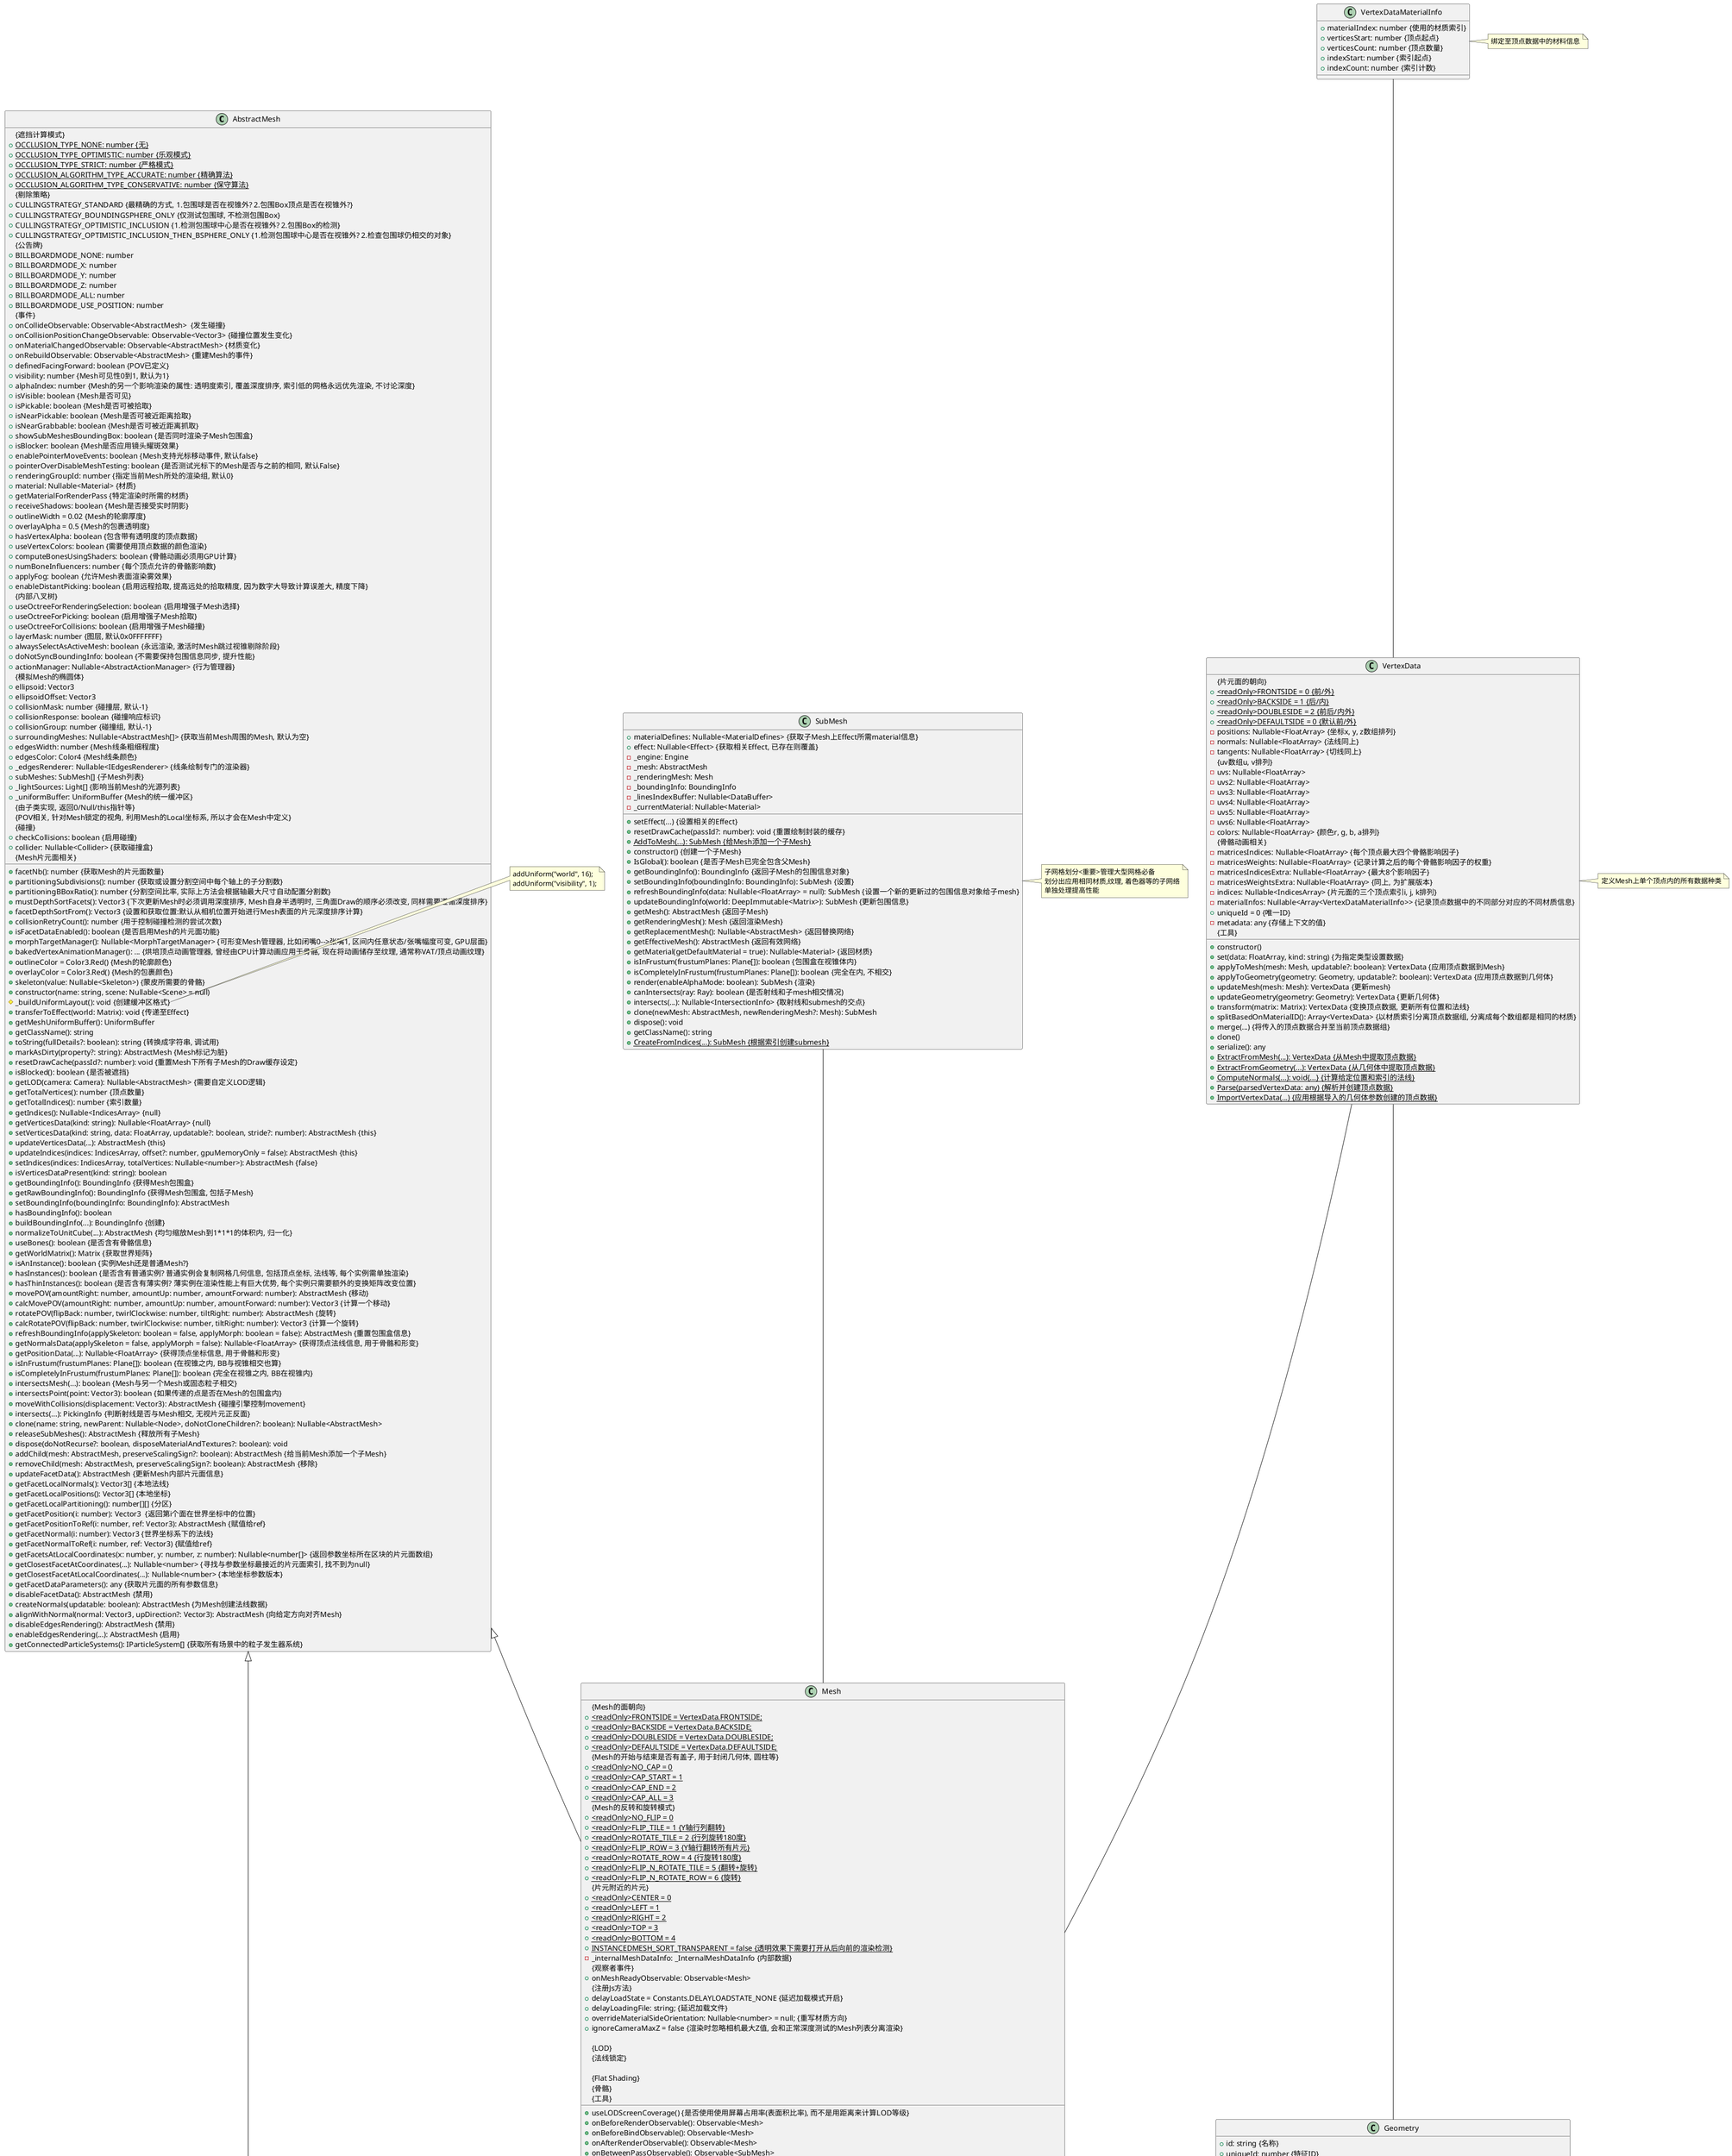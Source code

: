 @startuml Mesh

class AbstractMesh{
  {遮挡计算模式}
  {static}+OCCLUSION_TYPE_NONE: number {无}
  {static}+OCCLUSION_TYPE_OPTIMISTIC: number {乐观模式}
  {static}+OCCLUSION_TYPE_STRICT: number {严格模式}
  {static}+OCCLUSION_ALGORITHM_TYPE_ACCURATE: number {精确算法}
  {static}+OCCLUSION_ALGORITHM_TYPE_CONSERVATIVE: number {保守算法}
  {剔除策略}
  +CULLINGSTRATEGY_STANDARD {最精确的方式, 1.包围球是否在视锥外? 2.包围Box顶点是否在视锥外?}
  +CULLINGSTRATEGY_BOUNDINGSPHERE_ONLY {仅测试包围球, 不检测包围Box}
  +CULLINGSTRATEGY_OPTIMISTIC_INCLUSION {1.检测包围球中心是否在视锥外? 2.包围Box的检测}
  +CULLINGSTRATEGY_OPTIMISTIC_INCLUSION_THEN_BSPHERE_ONLY {1.检测包围球中心是否在视锥外? 2.检查包围球仍相交的对象}
  {公告牌}
  +BILLBOARDMODE_NONE: number
  +BILLBOARDMODE_X: number
  +BILLBOARDMODE_Y: number
  +BILLBOARDMODE_Z: number
  +BILLBOARDMODE_ALL: number
  +BILLBOARDMODE_USE_POSITION: number
  +facetNb(): number {获取Mesh的片元面数量}
  +partitioningSubdivisions(): number {获取或设置分割空间中每个轴上的子分割数}
  +partitioningBBoxRatio(): number {分割空间比率, 实际上方法会根据轴最大尺寸自动配置分割数}
  +mustDepthSortFacets(): Vector3 {下次更新Mesh时必须调用深度排序, Mesh自身半透明时, 三角面Draw的顺序必须改变, 同样需要遵循深度排序}
  +facetDepthSortFrom(): Vector3 {设置和获取位置:默认从相机位置开始进行Mesh表面的片元深度排序计算}
  +collisionRetryCount(): number {用于控制碰撞检测的尝试次数}
  +isFacetDataEnabled(): boolean {是否启用Mesh的片元面功能}
  +morphTargetManager(): Nullable<MorphTargetManager> {可形变Mesh管理器, 比如闭嘴0-->张嘴1, 区间内任意状态/张嘴幅度可变, GPU层面}
  +bakedVertexAnimationManager(): ... {烘培顶点动画管理器, 曾经由CPU计算动画应用于骨骼, 现在将动画储存至纹理, 通常称VAT/顶点动画纹理}
  {事件}
  +onCollideObservable: Observable<AbstractMesh>  {发生碰撞}
  +onCollisionPositionChangeObservable: Observable<Vector3> {碰撞位置发生变化}
  +onMaterialChangedObservable: Observable<AbstractMesh> {材质变化}
  +onRebuildObservable: Observable<AbstractMesh> {重建Mesh的事件}
  +definedFacingForward: boolean {POV已定义}
  +visibility: number {Mesh可见性0到1, 默认为1}
  +alphaIndex: number {Mesh的另一个影响渲染的属性: 透明度索引, 覆盖深度排序, 索引低的网格永远优先渲染, 不讨论深度}
  +isVisible: boolean {Mesh是否可见}
  +isPickable: boolean {Mesh是否可被拾取}
  +isNearPickable: boolean {Mesh是否可被近距离拾取}
  +isNearGrabbable: boolean {Mesh是否可被近距离抓取}
  +showSubMeshesBoundingBox: boolean {是否同时渲染子Mesh包围盒}
  +isBlocker: boolean {Mesh是否应用镜头耀斑效果}
  +enablePointerMoveEvents: boolean {Mesh支持光标移动事件, 默认false}
  +pointerOverDisableMeshTesting: boolean {是否测试光标下的Mesh是否与之前的相同, 默认False}
  +renderingGroupId: number {指定当前Mesh所处的渲染组, 默认0}
  +material: Nullable<Material> {材质}
  +getMaterialForRenderPass {特定渲染时所需的材质}
  +receiveShadows: boolean {Mesh是否接受实时阴影}
  +outlineColor = Color3.Red() {Mesh的轮廓颜色}
  +outlineWidth = 0.02 {Mesh的轮廓厚度}
  +overlayColor = Color3.Red() {Mesh的包裹颜色}
  +overlayAlpha = 0.5 {Mesh的包裹透明度}
  +hasVertexAlpha: boolean {包含带有透明度的顶点数据}
  +useVertexColors: boolean {需要使用顶点数据的颜色渲染}
  +computeBonesUsingShaders: boolean {骨骼动画必须用GPU计算}
  +numBoneInfluencers: number {每个顶点允许的骨骼影响数}
  +applyFog: boolean {允许Mesh表面渲染雾效果}
  +enableDistantPicking: boolean {启用远程拾取, 提高远处的拾取精度, 因为数字大导致计算误差大, 精度下降}
  {内部八叉树}
  +useOctreeForRenderingSelection: boolean {启用增强子Mesh选择}
  +useOctreeForPicking: boolean {启用增强子Mesh拾取}
  +useOctreeForCollisions: boolean {启用增强子Mesh碰撞}
  +layerMask: number {图层, 默认0x0FFFFFFF}
  +alwaysSelectAsActiveMesh: boolean {永远渲染, 激活时Mesh跳过视锥剔除阶段}
  +doNotSyncBoundingInfo: boolean {不需要保持包围信息同步, 提升性能}
  +actionManager: Nullable<AbstractActionManager> {行为管理器}
  {模拟Mesh的椭圆体}
  +ellipsoid: Vector3
  +ellipsoidOffset: Vector3
  +collisionMask: number {碰撞层, 默认-1}
  +collisionResponse: boolean {碰撞响应标识}
  +collisionGroup: number {碰撞组, 默认-1}
  +surroundingMeshes: Nullable<AbstractMesh[]> {获取当前Mesh周围的Mesh, 默认为空}
  +edgesWidth: number {Mesh线条粗细程度}
  +edgesColor: Color4 {Mesh线条颜色}
  +_edgesRenderer: Nullable<IEdgesRenderer> {线条绘制专门的渲染器}
  +subMeshes: SubMesh[] {子Mesh列表}
  +_lightSources: Light[] {影响当前Mesh的光源列表}
  +skeleton(value: Nullable<Skeleton>) {蒙皮所需要的骨骼}
  +_uniformBuffer: UniformBuffer {Mesh的统一缓冲区}
  +constructor(name: string, scene: Nullable<Scene> = null)
  #_buildUniformLayout(): void {创建缓冲区格式}
  +transferToEffect(world: Matrix): void {传递至Effect}
  +getMeshUniformBuffer(): UniformBuffer
  +getClassName(): string
  +toString(fullDetails?: boolean): string {转换成字符串, 调试用}
  +markAsDirty(property?: string): AbstractMesh {Mesh标记为脏}
  +resetDrawCache(passId?: number): void {重置Mesh下所有子Mesh的Draw缓存设定}
  +isBlocked(): boolean {是否被遮挡}
  {由子类实现, 返回0/Null/this指针等}
  +getLOD(camera: Camera): Nullable<AbstractMesh> {需要自定义LOD逻辑}
  +getTotalVertices(): number {顶点数量}
  +getTotalIndices(): number {索引数量}
  +getIndices(): Nullable<IndicesArray> {null}
  +getVerticesData(kind: string): Nullable<FloatArray> {null}
  +setVerticesData(kind: string, data: FloatArray, updatable?: boolean, stride?: number): AbstractMesh {this}
  +updateVerticesData(...): AbstractMesh {this}
  +updateIndices(indices: IndicesArray, offset?: number, gpuMemoryOnly = false): AbstractMesh {this}
  +setIndices(indices: IndicesArray, totalVertices: Nullable<number>): AbstractMesh {false}
  +isVerticesDataPresent(kind: string): boolean 
  +getBoundingInfo(): BoundingInfo {获得Mesh包围盒}
  +getRawBoundingInfo(): BoundingInfo {获得Mesh包围盒, 包括子Mesh}
  +setBoundingInfo(boundingInfo: BoundingInfo): AbstractMesh
  +hasBoundingInfo(): boolean 
  +buildBoundingInfo(...): BoundingInfo {创建}
  +normalizeToUnitCube(...): AbstractMesh {均匀缩放Mesh到1*1*1的体积内, 归一化}
  +useBones(): boolean {是否含有骨骼信息}
  +getWorldMatrix(): Matrix {获取世界矩阵}
  +isAnInstance(): boolean {实例Mesh还是普通Mesh?}
  +hasInstances(): boolean {是否含有普通实例? 普通实例会复制网格几何信息, 包括顶点坐标, 法线等, 每个实例需单独渲染}
  +hasThinInstances(): boolean {是否含有薄实例? 薄实例在渲染性能上有巨大优势, 每个实例只需要额外的变换矩阵改变位置}
  {POV相关, 针对Mesh锁定的视角, 利用Mesh的Local坐标系, 所以才会在Mesh中定义}
  +movePOV(amountRight: number, amountUp: number, amountForward: number): AbstractMesh {移动}
  +calcMovePOV(amountRight: number, amountUp: number, amountForward: number): Vector3 {计算一个移动}
  +rotatePOV(flipBack: number, twirlClockwise: number, tiltRight: number): AbstractMesh {旋转}
  +calcRotatePOV(flipBack: number, twirlClockwise: number, tiltRight: number): Vector3 {计算一个旋转}
  +refreshBoundingInfo(applySkeleton: boolean = false, applyMorph: boolean = false): AbstractMesh {重置包围盒信息}
  +getNormalsData(applySkeleton = false, applyMorph = false): Nullable<FloatArray> {获得顶点法线信息, 用于骨骼和形变}
  +getPositionData(...): Nullable<FloatArray> {获得顶点坐标信息, 用于骨骼和形变}
  +isInFrustum(frustumPlanes: Plane[]): boolean {在视锥之内, BB与视锥相交也算}
  +isCompletelyInFrustum(frustumPlanes: Plane[]): boolean {完全在视锥之内, BB在视锥内}
  +intersectsMesh(...): boolean {Mesh与另一个Mesh或固态粒子相交}
  +intersectsPoint(point: Vector3): boolean {如果传递的点是否在Mesh的包围盒内}
  {碰撞}
  +checkCollisions: boolean {启用碰撞}
  +collider: Nullable<Collider> {获取碰撞盒}
  +moveWithCollisions(displacement: Vector3): AbstractMesh {碰撞引擎控制movement}
  +intersects(...): PickingInfo {判断射线是否与Mesh相交, 无视片元正反面}
  +clone(name: string, newParent: Nullable<Node>, doNotCloneChildren?: boolean): Nullable<AbstractMesh>
  +releaseSubMeshes(): AbstractMesh {释放所有子Mesh}
  +dispose(doNotRecurse?: boolean, disposeMaterialAndTextures?: boolean): void
  +addChild(mesh: AbstractMesh, preserveScalingSign?: boolean): AbstractMesh {给当前Mesh添加一个子Mesh}
  +removeChild(mesh: AbstractMesh, preserveScalingSign?: boolean): AbstractMesh {移除}
  {Mesh片元面相关}
  +updateFacetData(): AbstractMesh {更新Mesh内部片元面信息}
  +getFacetLocalNormals(): Vector3[] {本地法线}
  +getFacetLocalPositions(): Vector3[] {本地坐标}
  +getFacetLocalPartitioning(): number[][] {分区}
  +getFacetPosition(i: number): Vector3  {返回第i个面在世界坐标中的位置}
  +getFacetPositionToRef(i: number, ref: Vector3): AbstractMesh {赋值给ref}
  +getFacetNormal(i: number): Vector3 {世界坐标系下的法线}
  +getFacetNormalToRef(i: number, ref: Vector3) {赋值给ref}
  +getFacetsAtLocalCoordinates(x: number, y: number, z: number): Nullable<number[]> {返回参数坐标所在区块的片元面数组}
  +getClosestFacetAtCoordinates(...): Nullable<number> {寻找与参数坐标最接近的片元面索引, 找不到为null}
  +getClosestFacetAtLocalCoordinates(...): Nullable<number> {本地坐标参数版本}
  +getFacetDataParameters(): any {获取片元面的所有参数信息}
  +disableFacetData(): AbstractMesh {禁用}
  +createNormals(updatable: boolean): AbstractMesh {为Mesh创建法线数据}
  +alignWithNormal(normal: Vector3, upDirection?: Vector3): AbstractMesh {向给定方向对齐Mesh}
  +disableEdgesRendering(): AbstractMesh {禁用}
  +enableEdgesRendering(...): AbstractMesh {启用}
  +getConnectedParticleSystems(): IParticleSystem[] {获取所有场景中的粒子发生器系统}
}
note right of AbstractMesh::_buildUniformLayout
addUniform("world", 16);
addUniform("visibility", 1);
endnote

class Mesh extends AbstractMesh{
  {Mesh的面朝向}
  {static}+<readOnly>FRONTSIDE = VertexData.FRONTSIDE;
  {static}+<readOnly>BACKSIDE = VertexData.BACKSIDE;
  {static}+<readOnly>DOUBLESIDE = VertexData.DOUBLESIDE;
  {static}+<readOnly>DEFAULTSIDE = VertexData.DEFAULTSIDE;
  {Mesh的开始与结束是否有盖子, 用于封闭几何体, 圆柱等}
  {static}+<readOnly>NO_CAP = 0
  {static}+<readOnly>CAP_START = 1
  {static}+<readOnly>CAP_END = 2
  {static}+<readOnly>CAP_ALL = 3
  {Mesh的反转和旋转模式}
  {static}+<readOnly>NO_FLIP = 0
  {static}+<readOnly>FLIP_TILE = 1 {Y轴行列翻转}
  {static}+<readOnly>ROTATE_TILE = 2 {行列旋转180度}
  {static}+<readOnly>FLIP_ROW = 3 {Y轴行翻转所有片元}
  {static}+<readOnly>ROTATE_ROW = 4 {行旋转180度}
  {static}+<readOnly>FLIP_N_ROTATE_TILE = 5 {翻转+旋转}
  {static}+<readOnly>FLIP_N_ROTATE_ROW = 6 {旋转}
  {片元附近的片元}
  {static}+<readOnly>CENTER = 0
  {static}+<readOnly>LEFT = 1
  {static}+<readOnly>RIGHT = 2
  {static}+<readOnly>TOP = 3
  {static}+<readOnly>BOTTOM = 4
  {static}+INSTANCEDMESH_SORT_TRANSPARENT = false {透明效果下需要打开从后向前的渲染检测}
  -_internalMeshDataInfo: _InternalMeshDataInfo {内部数据}
  +useLODScreenCoverage() {是否使用使用屏幕占用率(表面积比率), 而不是用距离来计算LOD等级}
  {观察者事件}
  +onMeshReadyObservable: Observable<Mesh> 
  +onBeforeRenderObservable(): Observable<Mesh>
  +onBeforeBindObservable(): Observable<Mesh>
  +onAfterRenderObservable(): Observable<Mesh>
  +onBetweenPassObservable(): Observable<SubMesh>
  +onBeforeDrawObservable(): Observable<Mesh>
  {注册Js方法}
  +registerBeforeRender(func: (mesh: AbstractMesh) => void): Mesh
  +unregisterBeforeRender(func: (mesh: AbstractMesh) => void): Mesh
  +registerAfterRender(func: (mesh: AbstractMesh) => void): Mesh
  +unregisterAfterRender(func: (mesh: AbstractMesh) => void): Mesh
  +onBeforeDraw(callback: () => void) {更推荐使用onBeforeDrawObeservable}
  +hasInstances(): boolean {有实例}
  +hasThinInstances(): boolean {有薄实例}
  +forcedInstanceCount(): number {强制显示regular/instance/thin instance mesh的个数, =0时无效, 基于Draw type正常显示}
  +delayLoadState = Constants.DELAYLOADSTATE_NONE {延迟加载模式开启}
  +delayLoadingFile: string; {延迟加载文件}
  +overrideMaterialSideOrientation: Nullable<number> = null; {重写材质方向}
  +overrideRenderingFillMode(): Nullable<number> {重写材质填充模式}
  +overridenInstanceCount(count: number) {重写实例化数量}
  +instances = new Array<InstancedMesh>(); {获得实例Mesh列表}
  +cloneMeshMap(): Nullable<{ [id: string]: Mesh | undefined }> {获取克隆Mesh列表}
  +isUnIndexed(): boolean {网格不使用索引缓冲区}
  +ignoreCameraMaxZ = false {渲染时忽略相机最大Z值, 会和正常深度测试的Mesh列表分离渲染}
  +constructor(...)
  +instantiateHierarchy(...)Nullable<TransformNode> {实例化node和子结构}
  +getClassName(): string
  +toString(fullDetails?: boolean): string 

  {LOD}
  +onLODLevelSelection: (distance: number, mesh: Mesh, selectedLevel: Nullable<Mesh>) => void; {自定义LOD加载逻辑}
  +hasLODLevels(): boolean 
  +getLODLevels(): MeshLODLevel[]
  +addLODLevel(distanceOrScreenCoverage: number, mesh: Nullable<Mesh>): Mesh {在给定距离处添加一个触发LOD的网格}
  +getLODLevelAtDistance(distance: number): Nullable<Mesh> {返回所传距离处的LOD网格, 如果找不到则返回空值}
  +removeLODLevel(mesh: Nullable<Mesh>): Mesh
  +getLOD(camera: Camera, boundingSphere?: BoundingSphere): Nullable<AbstractMesh> {返回距离相机较远的已注册LOD网格}
  +geometry(): Nullable<Geometry> {获取Mesh内部的几何对象}
  +getTotalVertices(): number {顶点总数}
  +getTotalIndices(): number {索引总数}
  +getIndices(...): Nullable<IndicesArray> {Mesh的索引列表}
  +getVerticesData(...): Nullable<FloatArray> {相关顶点缓冲区的内容}
  +getVertexBuffer(...): Nullable<VertexBuffer> {根据类型返回顶点缓冲区内的单个对象}
  +isVerticesDataPresent(...): boolean {测试Mesh是否关联了一个特定的顶点缓冲区}
  +isVertexBufferUpdatable(...): boolean {顶点缓冲是否可更新}
  +getVerticesDataKinds(bypassInstanceData?: boolean): string[] {返回数据种类列表}
  +isBlocked(): boolean {遮挡}
  +isReady(...): boolean {渲染已就绪}
  {法线锁定}
  +areNormalsFrozen(): boolean {更新Mesh坐标时不重新计算法线}
  +freezeNormals(): Mesh {}
  +unfreezeNormals(): Mesh {}
  +refreshBoundingInfo(...): Mesh {更新包围盒信息}
  +subdivide(count: number): void {将Mesh细分成子Mesh的组合}
  +setVerticesData(...): AbstractMesh {设置特定的顶点缓冲区对象数据}
  +removeVerticesData(kind: string) {删除Mesh相关的顶点缓冲区}
  +markVerticesDataAsUpdatable(kind: string, updatable = true): void {标记顶点缓冲区可更新}
  +setVerticesBuffer(buffer: VertexBuffer, disposeExistingBuffer = true): Mesh  {一次设置Mesh的整个顶点缓冲区}
  +updateVerticesData(...): AbstractMesh {更新单个顶点缓冲区对象数据}
  +updateMeshPositions(...): Mesh {更新顶点坐标数据}
  +makeGeometryUnique(): Mesh {为Mesh创建一个非共享特定几何体}
  +setIndices(...): AbstractMesh {设置索引缓冲}
  +updateIndices(...): AbstractMesh {更新索引缓冲}
  +toLeftHanded(): Mesh {右手坐标系统反转至左手坐标系统}

  +render(...): Mesh {渲染主函数, 由渲染管理器调用}
  +cleanMatrixWeights(): void {清除矩阵归一化权重, 在骨骼动画等, 每个顶点受所有骨骼影响的程度权重总和要为1, 其中有个归一化过程}
  -private _normalizeSkinFourWeights(): void {快速4权重模式}
  -_normalizeSkinWeightsAndExtra(): void {gltf理论上最大12个影响因子, 特殊顶点模式}
  +validateSkinning(): { ... } {确定Mesh是否有有效的蒙皮数据和指标, 缺少权重或未归一化都会返回无效}
  +isInFrustum(frustumPlanes: Plane[]): boolean {在视锥内}
  +setMaterialById(id: string): Mesh {用ID设置Mesh的材质}
  +getAnimatables(): IAnimatable[]  {返回Mesh材质/骨骼}
  +bakeTransformIntoVertices(transform: Matrix): Mesh {用变换矩阵修改Mesh的顶点, 并建立新的缓冲区}
  +bakeCurrentTransformIntoVertices(...): Mesh {同上, 但会重置Mesh的世界矩阵}
  +clone(name: string = "", newParent: Nullable<Node> = null, doNotCloneChildren?: boolean, clonePhysicsImpostor: boolean = true): Mesh
  +dispose(doNotRecurse?: boolean, disposeMaterialAndTextures = false): void
  +applyDisplacementMap(...): Mesh {位移贴图修改Mesh的几何顶点, RBG三色梯度记录位移}
  +applyDisplacementMapFromBuffer(...): Mesh {从位移贴图缓冲区获得, 修改Mesh的几何顶点}
  {Flat Shading}
  +convertToFlatShadedMesh(): Mesh {修改Mesh信息, 一般是添加顶点, 为了Flat shading}
  +convertToUnIndexedMesh(): Mesh {移除所有索引, 添加更多的顶点到缓冲区}
  +flipFaces(flipNormals: boolean = false): Mesh {反转片元面}
  +increaseVertices(numberPerEdge: number = 1): void {增加片元面数和定点数, 顶点法线由原顶点法线插值得到}
  +forceSharedVertices(): void {强制相邻片元面共享顶点, 移除所有顶点在一条线上的面}
  +createInstance(name: string): InstancedMesh {创建新的Mesh实例化对象}
  +synchronizeInstances(): Mesh {所有实例化Mesh的子Mesh与当前Mesh同步}
  +optimizeIndices(successCallback?: (mesh?: Mesh) => void): Mesh {重新排列索引/优化, 不会删除重复顶点}
  +serialize(serializationObject: any = {}): any {序列化}
  {static}+Parse(parsedMesh: any, scene: Scene, rootUrl: string): Mesh {解析器}
  {骨骼}
  +setPositionsForCPUSkinning(): Nullable<Float32Array> {CPU骨骼计算的坐标准备}
  +setNormalsForCPUSkinning(): Nullable<Float32Array> {CPU骨骼计算的法线准备}
  +applySkeleton(skeleton: Skeleton): Mesh {通过应用骨骼变换, 更新顶点缓冲区}
  {工具}
  {static}+MinMax(meshes: AbstractMesh[]): { min: Vector3; max: Vector3 } {返回包围盒在世界坐标中的最大最小值}
  {static}+Center(meshesOrMinMaxVector: { min: Vector3; max: Vector3 } | AbstractMesh[]): Vector3  {返回包围盒在世界坐标中的中心值}
  {static}+MergeMeshes(...): Mesh {Mesh列表合并成一个Mesh, 提升性能}
  {static}+MergeMeshesAsync(...): Promise<Mesh> {异步版本}
}

class Geometry{
  +id: string {名称}
  +uniqueId: number {特征ID}
  +delayLoadState: int = Constants.DELAYLOADSTATE_NONE {延迟加载模式}
  +delayLoadingFile: string {延迟加载的文件}
  +onGeometryUpdated: (...) => void {当几何数据发生变化时回调}
  +boundingBias(): Vector2 {对包围元素应用偏执向量, 新的=原始+-原始*偏置.x+-偏置.y}
  {static}+CreateGeometryForMesh(mesh: Mesh): Geometry {为Mesh添加新的空几何}
  +meshes(): Mesh[] {利用此几何体的Mesh队列}
  +useBoundingInfoFromGeometry = false {共用此几何体的Mesh, 将使用类级别定义, 而非根据顶点计算}
  +constructor(...)
  +doNotSerialize(): boolean {禁止序列化}
  +setAllVerticesData(...): void {一次调用所有影响几何体的数据}
  +setVerticesData(...): void {设置特定顶点数据}
  +removeVerticesData(kind: string) {移除}
  +setVerticesBuffer(...): void {设置顶点缓冲区}
  +updateVerticesDataDirectly(...): void {更新特定的顶点缓冲区对象}
  +updateVerticesData(...): void {更新整个顶点缓冲区, 如果当前为静态则会创建一个新的}
  +getTotalVertices(): number {顶点总数}
  +getVerticesData(...): Nullable<FloatArray> {获得特定的顶点数据}
  +isVertexBufferUpdatable(kind: string): boolean {是否为静态}
  +getVertexBuffer(kind: string): Nullable<VertexBuffer> {获得特定的顶点缓冲区对象}
  +getVertexBuffers(): Nullable<{ [key: string]: VertexBuffer }> {获得整个顶点缓冲区}
  +getVerticesDataKinds(): string[] {获得顶点数据类型的列表}
  +isVerticesDataPresent(kind: string): boolean {是否存在特定顶点缓冲区}
  +updateIndices(...): void {更新索引}
  +setIndices(...): void {设置索引}
  +getTotalIndices(): number {索引总数}
  +getIndices(...): Nullable<IndicesArray> {获得索引数组}
  +getIndexBuffer(): Nullable<DataBuffer> {获得索引缓冲区}
  +releaseForMesh(mesh: Mesh, shouldDispose?: boolean): void {释放Mesh相关的几何体资源}
  +applyToMesh(mesh: Mesh): void {几何体应用到Mesh}
  +load(scene: Scene, onLoaded?: () => void): void {延迟加载函数}
  +toLeftHanded(): void {变换至左手系}
  +isDisposed(): boolean
  +dispose(): void
  +copy(id: string): Geometry
  +serialize(): any 
  +Parse(...): Nullable<Geometry> {解析器}
  +clearCachedData(): void {释放几何体的缓存数据}
  +serializeVerticeData(): any {只序列化顶点数据}
  {static}+ExtractFromMesh(mesh: Mesh, id: string): Nullable<Geometry> {提取一个几何体的克隆}
}
VertexData -- Geometry
VertexData -- Mesh

class VertexDataMaterialInfo{
  +materialIndex: number {使用的材质索引}
  +verticesStart: number {顶点起点}
  +verticesCount: number {顶点数量}
  +indexStart: number {索引起点}
  +indexCount: number {索引计数}
}
note right of VertexDataMaterialInfo
绑定至顶点数据中的材料信息
endnote
VertexDataMaterialInfo -- VertexData
class VertexData{
  {片元面的朝向}
  {static}+<readOnly>FRONTSIDE = 0 {前/外}
  {static}+<readOnly>BACKSIDE = 1 {后/内}
  {static}+<readOnly>DOUBLESIDE = 2 {前后/内外}
  {static}+<readOnly>DEFAULTSIDE = 0 {默认前/外}
  -positions: Nullable<FloatArray> {坐标x, y, z数组排列}
  -normals: Nullable<FloatArray> {法线同上}
  -tangents: Nullable<FloatArray> {切线同上}
  {uv数组u, v排列}
  -uvs: Nullable<FloatArray>
  -uvs2: Nullable<FloatArray>
  -uvs3: Nullable<FloatArray>
  -uvs4: Nullable<FloatArray>
  -uvs5: Nullable<FloatArray>
  -uvs6: Nullable<FloatArray>
  -colors: Nullable<FloatArray> {颜色r, g, b, a排列}
  {骨骼动画相关}
  -matricesIndices: Nullable<FloatArray> {每个顶点最大四个骨骼影响因子}
  -matricesWeights: Nullable<FloatArray> {记录计算之后的每个骨骼影响因子的权重}
  -matricesIndicesExtra: Nullable<FloatArray> {最大8个影响因子}
  -matricesWeightsExtra: Nullable<FloatArray> {同上, 为扩展版本}
  -indices: Nullable<IndicesArray> {片元面的三个顶点索引i, j, k排列}
  -materialInfos: Nullable<Array<VertexDataMaterialInfo>> {记录顶点数据中的不同部分对应的不同材质信息}
  +uniqueId = 0 {唯一ID}
  -metadata: any {存储上下文的值}
  +constructor()
  +set(data: FloatArray, kind: string) {为指定类型设置数据}
  +applyToMesh(mesh: Mesh, updatable?: boolean): VertexData {应用顶点数据到Mesh}
  +applyToGeometry(geometry: Geometry, updatable?: boolean): VertexData {应用顶点数据到几何体}
  +updateMesh(mesh: Mesh): VertexData {更新mesh}
  +updateGeometry(geometry: Geometry): VertexData {更新几何体}
  +transform(matrix: Matrix): VertexData {变换顶点数据, 更新所有位置和法线}
  +splitBasedOnMaterialID(): Array<VertexData> {以材质索引分离顶点数据组, 分离成每个数组都是相同的材质}
  +merge(...) {将传入的顶点数据合并至当前顶点数据组}
  +clone()
  +serialize(): any
  {static}+ExtractFromMesh(...): VertexData {从Mesh中提取顶点数据}
  {static}+ExtractFromGeometry(...): VertexData {从几何体中提取顶点数据}
  {工具}
  {static}+ComputeNormals(...): void{...} {计算给定位置和索引的法线}
  {static}+Parse(parsedVertexData: any) {解析并创建顶点数据}
  {static}+ImportVertexData(...) {应用根据导入的几何体参数创建的顶点数据}
}
note right of VertexData
定义Mesh上单个顶点内的所有数据种类
endnote

class TrailMesh extends Mesh {
  +diameter: number {路径的直径/色带的宽度}
  -_generator: TransformNode;
  -_autoStart: boolean; {自动启动}
  -_running: boolean; {运行中}
  -_length: number; {长度}
  -_sectionPolygonPointsCount: number = 4; {4个points/两个三角面/一个四边形面分一段}
  -_sectionVectors: Array<Vector3>;  {分段总方向}
  -_sectionNormalVectors: Array<Vector3>; {分段总法线}
  -_beforeRenderObserver: Nullable<Observer<Scene>>; {观察事件}
  +constructor(...)
  +getClassName(): string
  -_createMesh(): void {创建mesh}
  +start(): void {开始}
  +public stop(): void {停止}
  +public update(): void {更新几何体}
  +clone(...): TrailMesh
  +serialize(serializationObject: any): void
  {static}+Parse(parsedMesh: any, scene: Scene): TrailMesh
}
note right of TrailMesh
用于创建网格走过的轨迹
endnote

class SubMesh{
  +materialDefines: Nullable<MaterialDefines> {获取子Mesh上Effect所需material信息}
  +effect: Nullable<Effect> {获取相关Effect, 已存在则覆盖}
  +setEffect(...) {设置相关的Effect}
  +resetDrawCache(passId?: number): void {重置绘制封装的缓存}
  -_engine: Engine
  -_mesh: AbstractMesh
  -_renderingMesh: Mesh
  -_boundingInfo: BoundingInfo
  -_linesIndexBuffer: Nullable<DataBuffer>
  -_currentMaterial: Nullable<Material>
  {static}+ AddToMesh(...): SubMesh {给Mesh添加一个子Mesh}
  +constructor() {创建一个子Mesh}
  +IsGlobal(): boolean {是否子Mesh已完全包含父Mesh}
  +getBoundingInfo(): BoundingInfo {返回子Mesh的包围信息对象}
  +setBoundingInfo(boundingInfo: BoundingInfo): SubMesh {设置}
  +refreshBoundingInfo(data: Nullable<FloatArray> = null): SubMesh {设置一个新的更新过的包围信息对象给子mesh}
  +updateBoundingInfo(world: DeepImmutable<Matrix>): SubMesh {更新包围信息}
  +getMesh(): AbstractMesh {返回子Mesh}
  +getRenderingMesh(): Mesh {返回渲染Mesh}
  +getReplacementMesh(): Nullable<AbstractMesh> {返回替换网络}
  +getEffectiveMesh(): AbstractMesh {返回有效网络}
  +getMaterial(getDefaultMaterial = true): Nullable<Material> {返回材质}
  +isInFrustum(frustumPlanes: Plane[]): boolean {包围盒在视锥体内}
  +isCompletelyInFrustum(frustumPlanes: Plane[]): boolean {完全在内, 不相交}
  +render(enableAlphaMode: boolean): SubMesh {渲染}
  +canIntersects(ray: Ray): boolean {是否射线和子mesh相交情况)
  +intersects(...): Nullable<IntersectionInfo> {取射线和submesh的交点}
  +clone(newMesh: AbstractMesh, newRenderingMesh?: Mesh): SubMesh
  +dispose(): void
  +getClassName(): string
  {static}+CreateFromIndices(...): SubMesh {根据索引创建submesh}
}
note right of SubMesh
子网格划分<重要>管理大型网格必备
划分出应用相同材质,纹理, 着色器等的子网络
单独处理提高性能
endnote
SubMesh -- Mesh
class GroundMesh extends Mesh{
  +generateOctree: boolean {是否需要生成八叉树}
  -_heightQuads: List<{ slope: Vector2, facet1: Vector4, facet2: Vector4 }>
  +constructor(name: string, scene?: Scene)
  +getClassName(): string 
  +subdivisions: number {横纵细分的最小值}
  +subdivisionsX: number {水平/横向细分}
  +subdivisionsY: number {垂直/纵向细分}
  +optimize(chunksCount: number, octreeBlocksSize: number = 32): void
  +getHeightAtCoordinates(x: number, z: number): number {获得世界坐标下的高度}
  +getNormalAtCoordinates(x: number, z: number): Vector3 {获得世界坐标下的法线}
  +updateCoordinateHeights(): GroundMesh {更新_heightQuads}
  -_getFacetAt(x: number, z: number): Vector4
  -_initHeightQuads(): GroundMesh {初始化数组数据}
  -_computeHeightQuads(): GroundMesh {计算每个submesh的值并更新_heightQuads}
  +serialize(serializationObject: any): void
  {static}+Parse(parsedMesh: any, scene: Scene): GroundMesh
}
note left of GroundMesh::_heightQuads
储存地面Mesh的细分信息, 提供高度查询和法线查询的必要数据
slope: Vector2表示两个三角片元之间的斜率关系/直线方程
facet1/facet2: 同一个三角片元的两个面/空间平面方程
endnote
note left of GroundMesh::optimize
划分Mesh为submesh, 并更新一个八叉树帮助正确选择submesh
1.设置XY方向上的细分级别
2.调用subdivide细分Mesh
3.更新和优化八叉树, 默认八叉树Block尺寸为32, 可自定义
endnote
note left of GroundMesh::_getFacetAt
获得xz位置的片元面方程
z替代y作为列, 是因为地面网格在地上!
通过比较斜率和z的关系决定使用哪一个面
endnote

class InstancedMesh extends AbstractMesh{
  +constructor(name: string, source: Mesh)
  +getClassName(): string
  +lightSources(): Light[]
  +receiveShadows: boolean {是否接收阴影}
  +material: Nullable<Material> {材质}
  +visibility: number {可见度}
  +skeleton: Nullable<Skeleton> {骨骼}
  +renderingGroupId: number {原Mesh的地面Mesh的ID}
  +getTotalVertices(): number {总顶点数}
  +getTotalIndices(): number {总索引数}
  +sourceMesh: Mesh {原Mesh的实例}
  +createInstance(name: string): InstancedMesh {从Mesh模型中创建实例Mesh}
  +isReady(completeCheck: boolean = false): boolean {渲染准备完毕}
  +getVerticesData(...): Nullable<FloatArray> {获得顶点数据}
  +setVerticesData(...): AbstractMesh {设置顶点数据}
  +updateVerticesData(...): Mesh {更新顶点数据}
  +setIndices(...): Mesh {设置索引}
  +getIndices(): Nullable<IndicesArray> {获得索引}
  +isVerticesDataPresent(kind: string): boolean {拥有已被渲染请求的数据}
  +_positions: Nullable<Vector3[]> {原Mesh坐标队列}
  +refreshBoundingInfo(...): InstancedMesh {刷新包围信息}
  +getWorldMatrix(): Matrix {世界矩阵}
  +isAnInstance(): boolean {是否是实例}
  +getLOD(camera: Camera): AbstractMesh {返回当前关联的LOD抽象Mesh}
  +clone(...): InstancedMesh
  +dispose(...): void
  +instantiateHierarchy(...): Nullable<TransformNode> {实例化节点和子结构}
}
@enduml